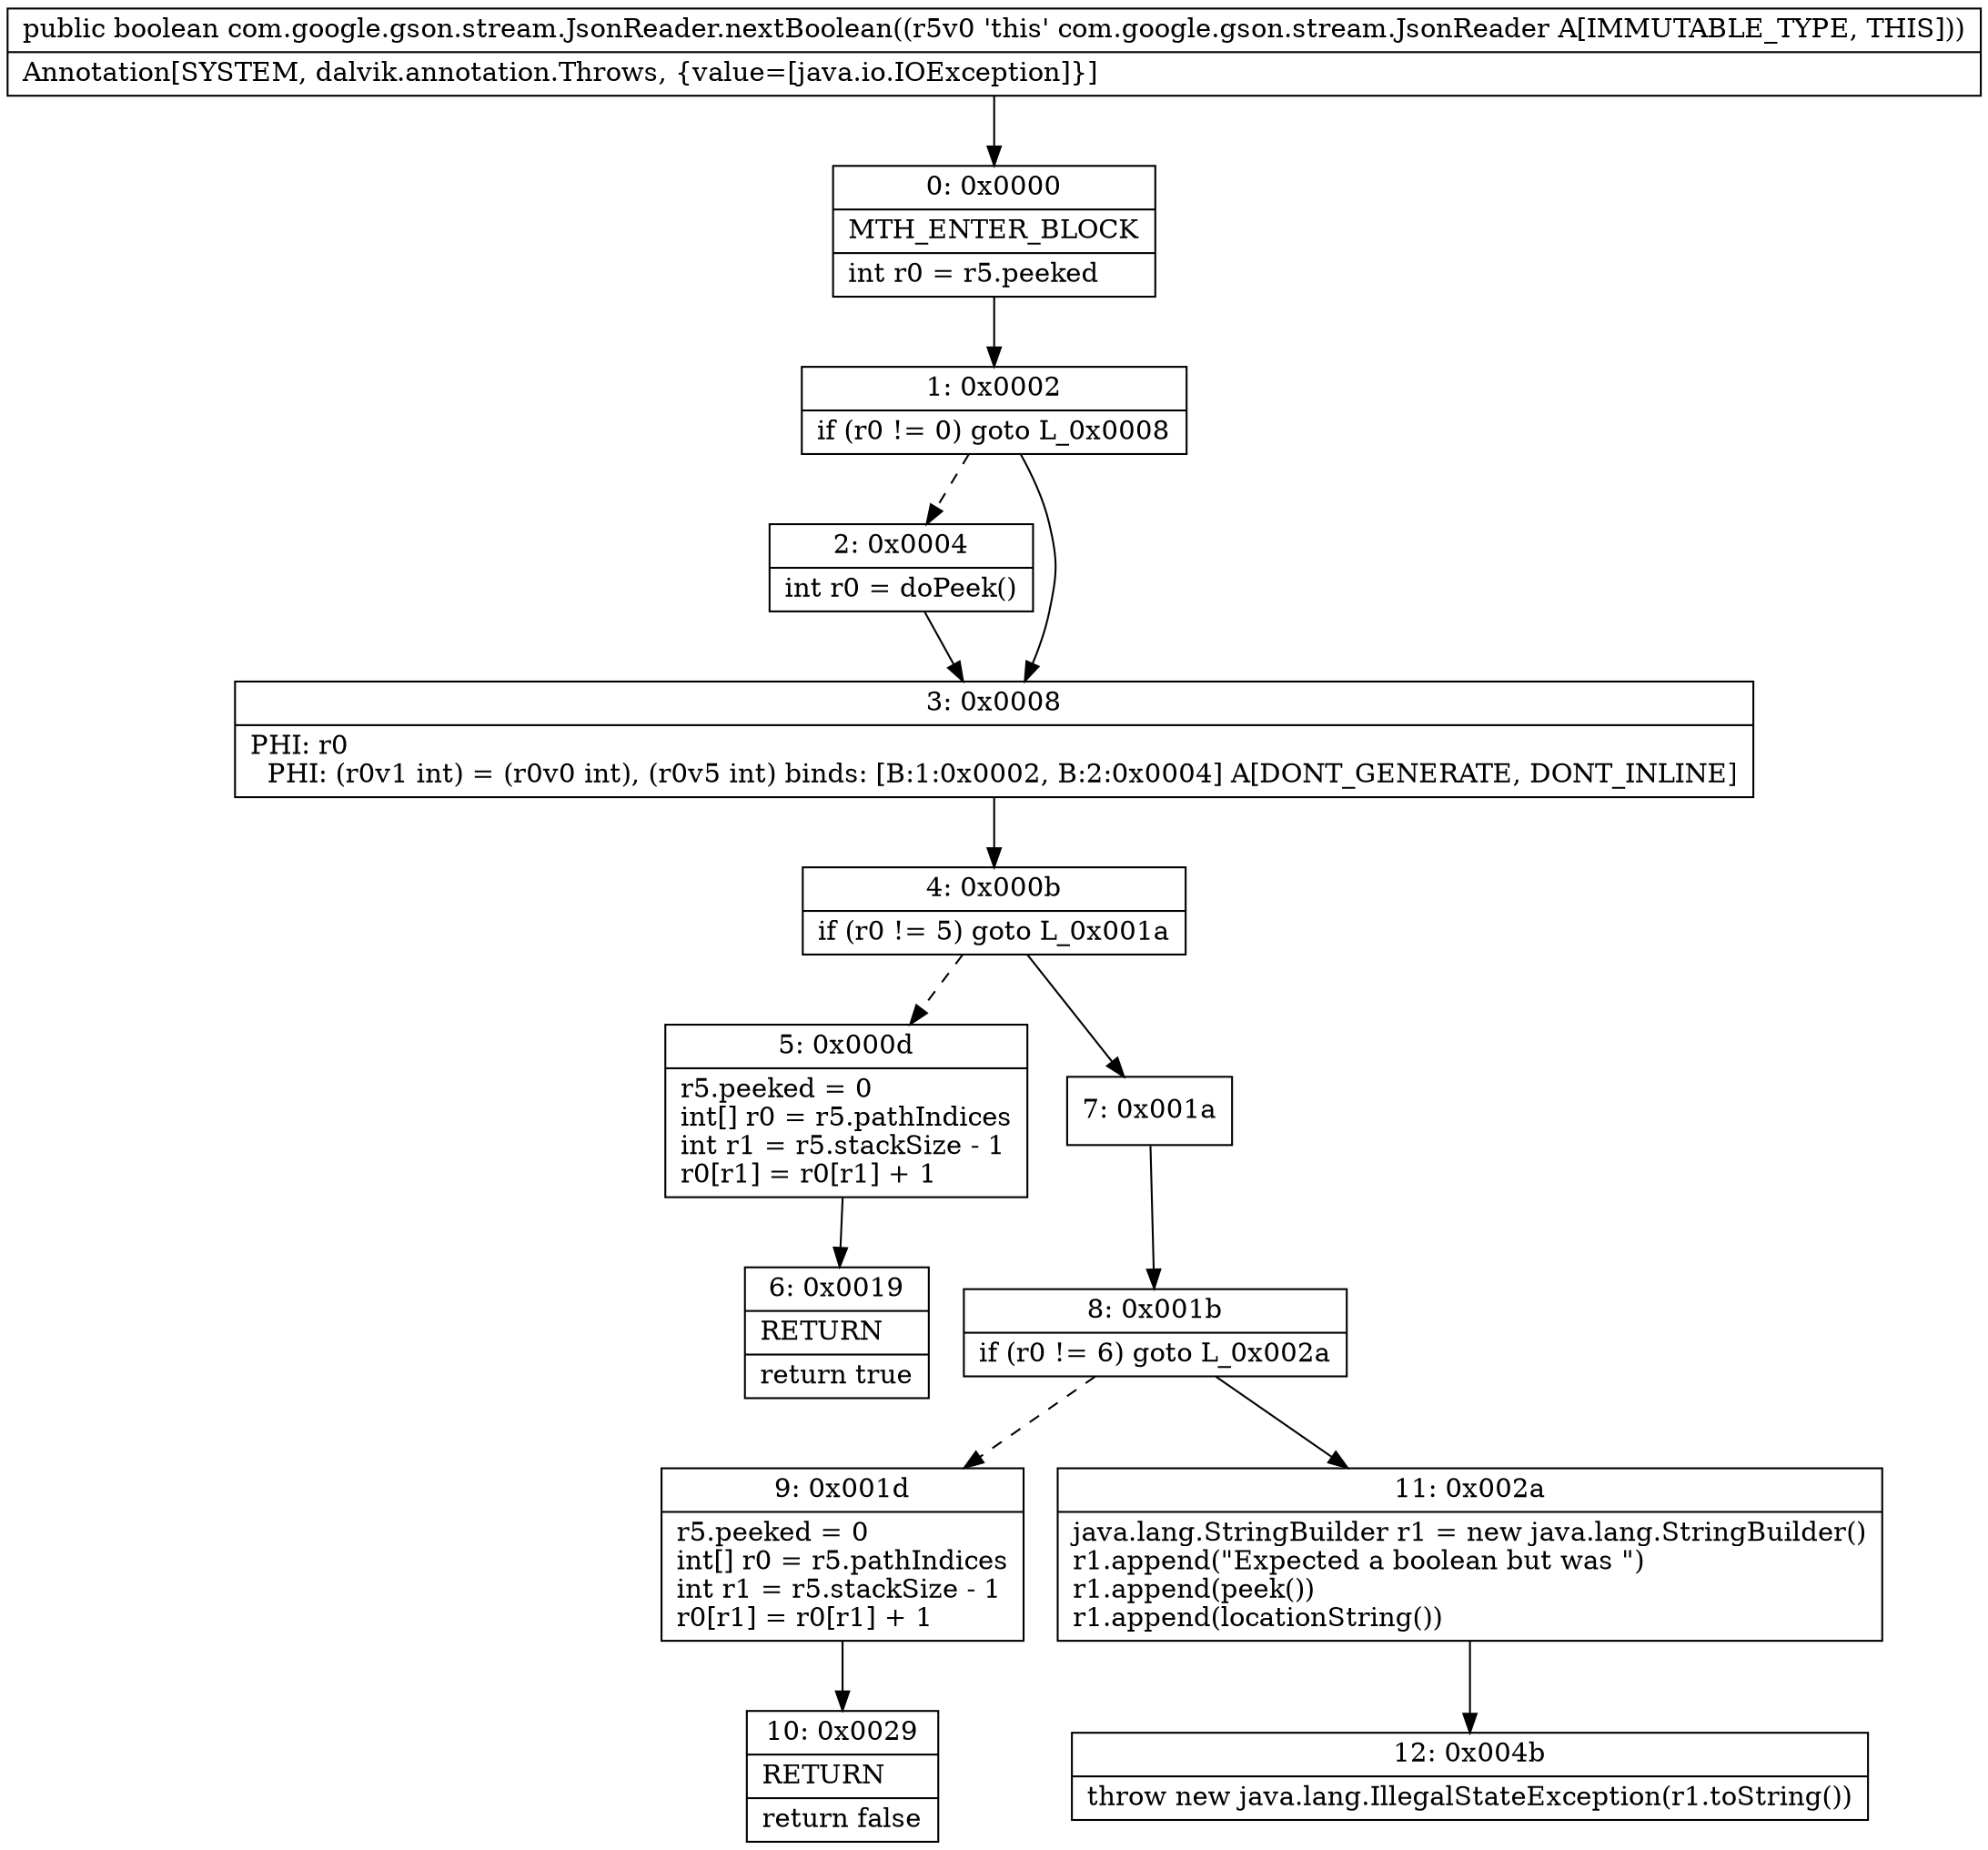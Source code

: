digraph "CFG forcom.google.gson.stream.JsonReader.nextBoolean()Z" {
Node_0 [shape=record,label="{0\:\ 0x0000|MTH_ENTER_BLOCK\l|int r0 = r5.peeked\l}"];
Node_1 [shape=record,label="{1\:\ 0x0002|if (r0 != 0) goto L_0x0008\l}"];
Node_2 [shape=record,label="{2\:\ 0x0004|int r0 = doPeek()\l}"];
Node_3 [shape=record,label="{3\:\ 0x0008|PHI: r0 \l  PHI: (r0v1 int) = (r0v0 int), (r0v5 int) binds: [B:1:0x0002, B:2:0x0004] A[DONT_GENERATE, DONT_INLINE]\l}"];
Node_4 [shape=record,label="{4\:\ 0x000b|if (r0 != 5) goto L_0x001a\l}"];
Node_5 [shape=record,label="{5\:\ 0x000d|r5.peeked = 0\lint[] r0 = r5.pathIndices\lint r1 = r5.stackSize \- 1\lr0[r1] = r0[r1] + 1\l}"];
Node_6 [shape=record,label="{6\:\ 0x0019|RETURN\l|return true\l}"];
Node_7 [shape=record,label="{7\:\ 0x001a}"];
Node_8 [shape=record,label="{8\:\ 0x001b|if (r0 != 6) goto L_0x002a\l}"];
Node_9 [shape=record,label="{9\:\ 0x001d|r5.peeked = 0\lint[] r0 = r5.pathIndices\lint r1 = r5.stackSize \- 1\lr0[r1] = r0[r1] + 1\l}"];
Node_10 [shape=record,label="{10\:\ 0x0029|RETURN\l|return false\l}"];
Node_11 [shape=record,label="{11\:\ 0x002a|java.lang.StringBuilder r1 = new java.lang.StringBuilder()\lr1.append(\"Expected a boolean but was \")\lr1.append(peek())\lr1.append(locationString())\l}"];
Node_12 [shape=record,label="{12\:\ 0x004b|throw new java.lang.IllegalStateException(r1.toString())\l}"];
MethodNode[shape=record,label="{public boolean com.google.gson.stream.JsonReader.nextBoolean((r5v0 'this' com.google.gson.stream.JsonReader A[IMMUTABLE_TYPE, THIS]))  | Annotation[SYSTEM, dalvik.annotation.Throws, \{value=[java.io.IOException]\}]\l}"];
MethodNode -> Node_0;
Node_0 -> Node_1;
Node_1 -> Node_2[style=dashed];
Node_1 -> Node_3;
Node_2 -> Node_3;
Node_3 -> Node_4;
Node_4 -> Node_5[style=dashed];
Node_4 -> Node_7;
Node_5 -> Node_6;
Node_7 -> Node_8;
Node_8 -> Node_9[style=dashed];
Node_8 -> Node_11;
Node_9 -> Node_10;
Node_11 -> Node_12;
}

